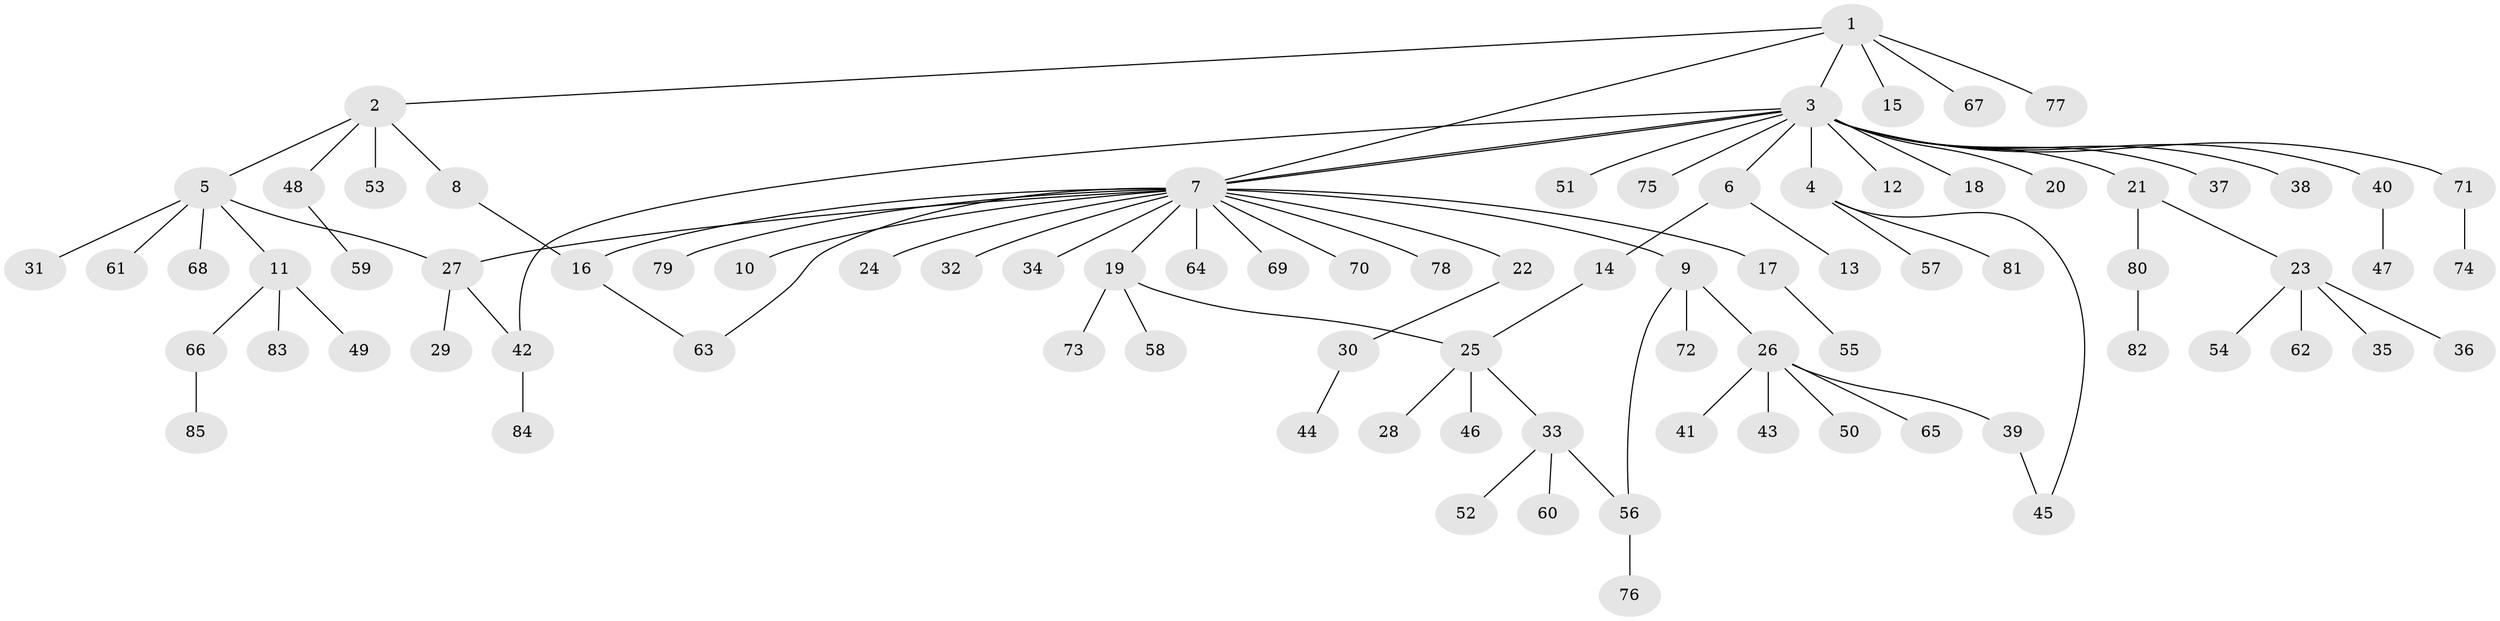 // Generated by graph-tools (version 1.1) at 2025/14/03/09/25 04:14:33]
// undirected, 85 vertices, 93 edges
graph export_dot {
graph [start="1"]
  node [color=gray90,style=filled];
  1;
  2;
  3;
  4;
  5;
  6;
  7;
  8;
  9;
  10;
  11;
  12;
  13;
  14;
  15;
  16;
  17;
  18;
  19;
  20;
  21;
  22;
  23;
  24;
  25;
  26;
  27;
  28;
  29;
  30;
  31;
  32;
  33;
  34;
  35;
  36;
  37;
  38;
  39;
  40;
  41;
  42;
  43;
  44;
  45;
  46;
  47;
  48;
  49;
  50;
  51;
  52;
  53;
  54;
  55;
  56;
  57;
  58;
  59;
  60;
  61;
  62;
  63;
  64;
  65;
  66;
  67;
  68;
  69;
  70;
  71;
  72;
  73;
  74;
  75;
  76;
  77;
  78;
  79;
  80;
  81;
  82;
  83;
  84;
  85;
  1 -- 2;
  1 -- 3;
  1 -- 7;
  1 -- 15;
  1 -- 67;
  1 -- 77;
  2 -- 5;
  2 -- 8;
  2 -- 48;
  2 -- 53;
  3 -- 4;
  3 -- 6;
  3 -- 7;
  3 -- 7;
  3 -- 12;
  3 -- 18;
  3 -- 20;
  3 -- 21;
  3 -- 37;
  3 -- 38;
  3 -- 40;
  3 -- 42;
  3 -- 51;
  3 -- 71;
  3 -- 75;
  4 -- 45;
  4 -- 57;
  4 -- 81;
  5 -- 11;
  5 -- 27;
  5 -- 31;
  5 -- 61;
  5 -- 68;
  6 -- 13;
  6 -- 14;
  7 -- 9;
  7 -- 10;
  7 -- 16;
  7 -- 17;
  7 -- 19;
  7 -- 22;
  7 -- 24;
  7 -- 27;
  7 -- 32;
  7 -- 34;
  7 -- 63;
  7 -- 64;
  7 -- 69;
  7 -- 70;
  7 -- 78;
  7 -- 79;
  8 -- 16;
  9 -- 26;
  9 -- 56;
  9 -- 72;
  11 -- 49;
  11 -- 66;
  11 -- 83;
  14 -- 25;
  16 -- 63;
  17 -- 55;
  19 -- 25;
  19 -- 58;
  19 -- 73;
  21 -- 23;
  21 -- 80;
  22 -- 30;
  23 -- 35;
  23 -- 36;
  23 -- 54;
  23 -- 62;
  25 -- 28;
  25 -- 33;
  25 -- 46;
  26 -- 39;
  26 -- 41;
  26 -- 43;
  26 -- 50;
  26 -- 65;
  27 -- 29;
  27 -- 42;
  30 -- 44;
  33 -- 52;
  33 -- 56;
  33 -- 60;
  39 -- 45;
  40 -- 47;
  42 -- 84;
  48 -- 59;
  56 -- 76;
  66 -- 85;
  71 -- 74;
  80 -- 82;
}
